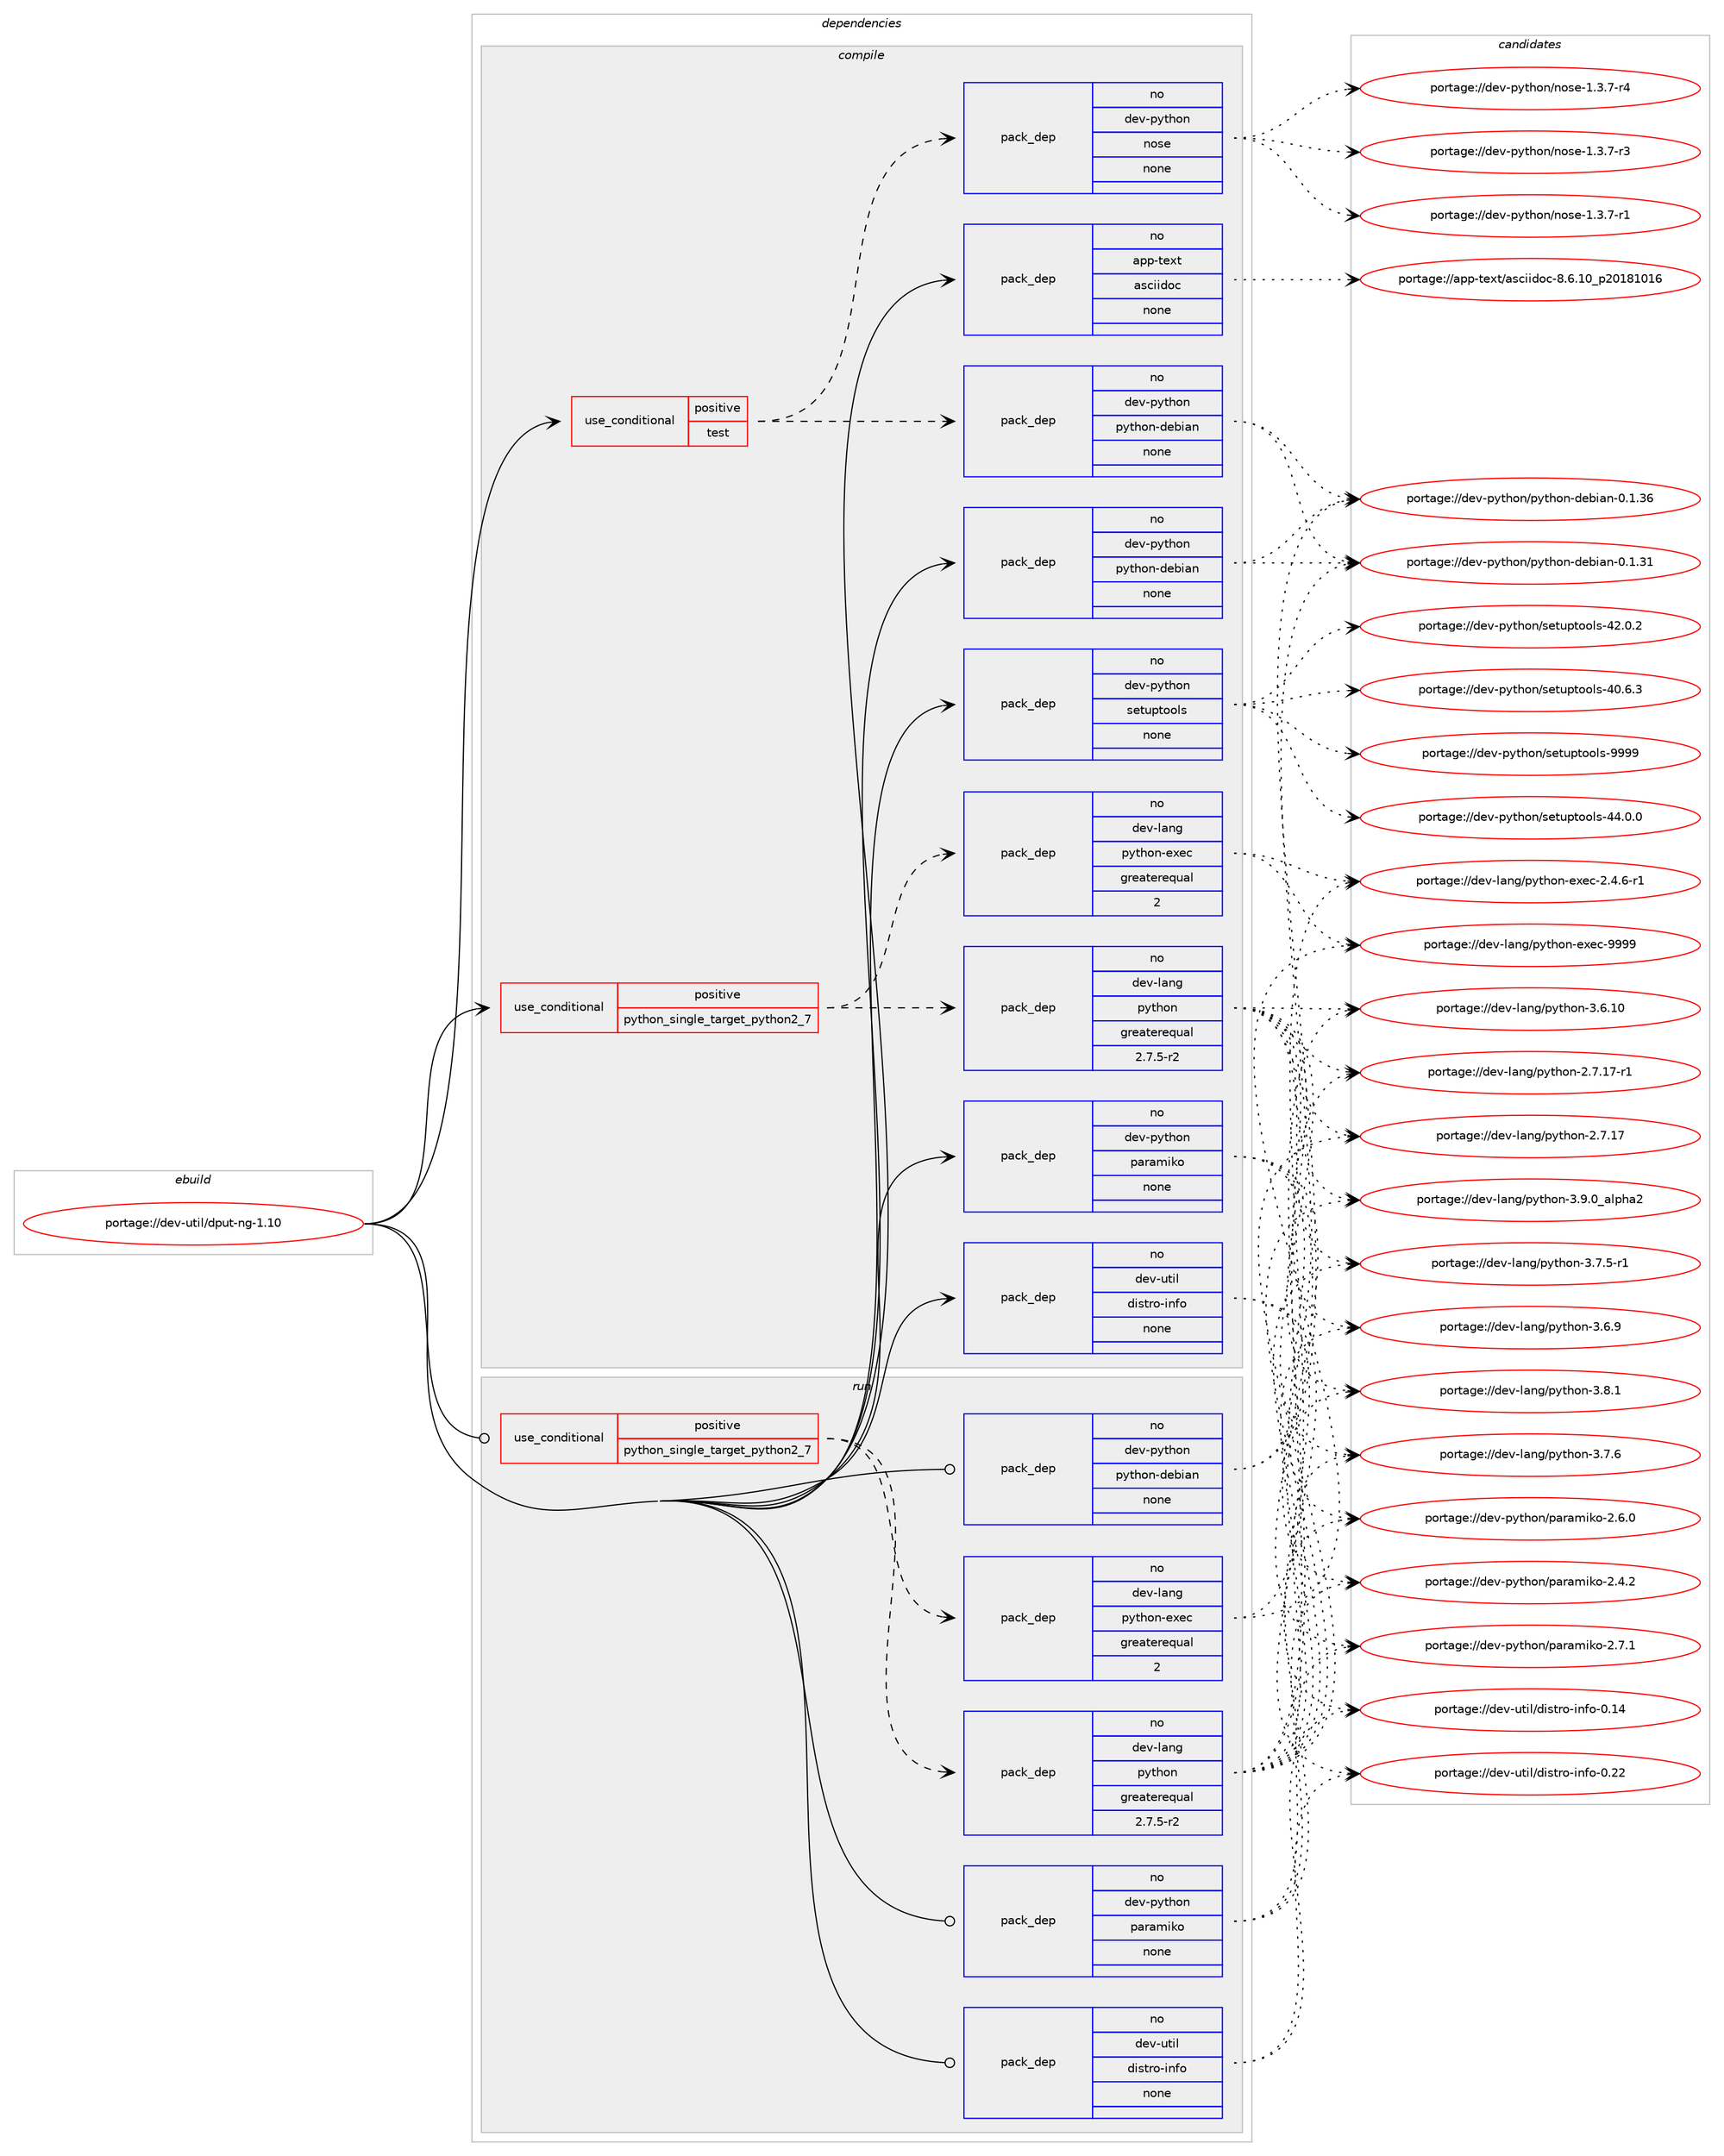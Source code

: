 digraph prolog {

# *************
# Graph options
# *************

newrank=true;
concentrate=true;
compound=true;
graph [rankdir=LR,fontname=Helvetica,fontsize=10,ranksep=1.5];#, ranksep=2.5, nodesep=0.2];
edge  [arrowhead=vee];
node  [fontname=Helvetica,fontsize=10];

# **********
# The ebuild
# **********

subgraph cluster_leftcol {
color=gray;
label=<<i>ebuild</i>>;
id [label="portage://dev-util/dput-ng-1.10", color=red, width=4, href="../dev-util/dput-ng-1.10.svg"];
}

# ****************
# The dependencies
# ****************

subgraph cluster_midcol {
color=gray;
label=<<i>dependencies</i>>;
subgraph cluster_compile {
fillcolor="#eeeeee";
style=filled;
label=<<i>compile</i>>;
subgraph cond62756 {
dependency302763 [label=<<TABLE BORDER="0" CELLBORDER="1" CELLSPACING="0" CELLPADDING="4"><TR><TD ROWSPAN="3" CELLPADDING="10">use_conditional</TD></TR><TR><TD>positive</TD></TR><TR><TD>python_single_target_python2_7</TD></TR></TABLE>>, shape=none, color=red];
subgraph pack235352 {
dependency302764 [label=<<TABLE BORDER="0" CELLBORDER="1" CELLSPACING="0" CELLPADDING="4" WIDTH="220"><TR><TD ROWSPAN="6" CELLPADDING="30">pack_dep</TD></TR><TR><TD WIDTH="110">no</TD></TR><TR><TD>dev-lang</TD></TR><TR><TD>python</TD></TR><TR><TD>greaterequal</TD></TR><TR><TD>2.7.5-r2</TD></TR></TABLE>>, shape=none, color=blue];
}
dependency302763:e -> dependency302764:w [weight=20,style="dashed",arrowhead="vee"];
subgraph pack235353 {
dependency302765 [label=<<TABLE BORDER="0" CELLBORDER="1" CELLSPACING="0" CELLPADDING="4" WIDTH="220"><TR><TD ROWSPAN="6" CELLPADDING="30">pack_dep</TD></TR><TR><TD WIDTH="110">no</TD></TR><TR><TD>dev-lang</TD></TR><TR><TD>python-exec</TD></TR><TR><TD>greaterequal</TD></TR><TR><TD>2</TD></TR></TABLE>>, shape=none, color=blue];
}
dependency302763:e -> dependency302765:w [weight=20,style="dashed",arrowhead="vee"];
}
id:e -> dependency302763:w [weight=20,style="solid",arrowhead="vee"];
subgraph cond62757 {
dependency302766 [label=<<TABLE BORDER="0" CELLBORDER="1" CELLSPACING="0" CELLPADDING="4"><TR><TD ROWSPAN="3" CELLPADDING="10">use_conditional</TD></TR><TR><TD>positive</TD></TR><TR><TD>test</TD></TR></TABLE>>, shape=none, color=red];
subgraph pack235354 {
dependency302767 [label=<<TABLE BORDER="0" CELLBORDER="1" CELLSPACING="0" CELLPADDING="4" WIDTH="220"><TR><TD ROWSPAN="6" CELLPADDING="30">pack_dep</TD></TR><TR><TD WIDTH="110">no</TD></TR><TR><TD>dev-python</TD></TR><TR><TD>nose</TD></TR><TR><TD>none</TD></TR><TR><TD></TD></TR></TABLE>>, shape=none, color=blue];
}
dependency302766:e -> dependency302767:w [weight=20,style="dashed",arrowhead="vee"];
subgraph pack235355 {
dependency302768 [label=<<TABLE BORDER="0" CELLBORDER="1" CELLSPACING="0" CELLPADDING="4" WIDTH="220"><TR><TD ROWSPAN="6" CELLPADDING="30">pack_dep</TD></TR><TR><TD WIDTH="110">no</TD></TR><TR><TD>dev-python</TD></TR><TR><TD>python-debian</TD></TR><TR><TD>none</TD></TR><TR><TD></TD></TR></TABLE>>, shape=none, color=blue];
}
dependency302766:e -> dependency302768:w [weight=20,style="dashed",arrowhead="vee"];
}
id:e -> dependency302766:w [weight=20,style="solid",arrowhead="vee"];
subgraph pack235356 {
dependency302769 [label=<<TABLE BORDER="0" CELLBORDER="1" CELLSPACING="0" CELLPADDING="4" WIDTH="220"><TR><TD ROWSPAN="6" CELLPADDING="30">pack_dep</TD></TR><TR><TD WIDTH="110">no</TD></TR><TR><TD>app-text</TD></TR><TR><TD>asciidoc</TD></TR><TR><TD>none</TD></TR><TR><TD></TD></TR></TABLE>>, shape=none, color=blue];
}
id:e -> dependency302769:w [weight=20,style="solid",arrowhead="vee"];
subgraph pack235357 {
dependency302770 [label=<<TABLE BORDER="0" CELLBORDER="1" CELLSPACING="0" CELLPADDING="4" WIDTH="220"><TR><TD ROWSPAN="6" CELLPADDING="30">pack_dep</TD></TR><TR><TD WIDTH="110">no</TD></TR><TR><TD>dev-python</TD></TR><TR><TD>paramiko</TD></TR><TR><TD>none</TD></TR><TR><TD></TD></TR></TABLE>>, shape=none, color=blue];
}
id:e -> dependency302770:w [weight=20,style="solid",arrowhead="vee"];
subgraph pack235358 {
dependency302771 [label=<<TABLE BORDER="0" CELLBORDER="1" CELLSPACING="0" CELLPADDING="4" WIDTH="220"><TR><TD ROWSPAN="6" CELLPADDING="30">pack_dep</TD></TR><TR><TD WIDTH="110">no</TD></TR><TR><TD>dev-python</TD></TR><TR><TD>python-debian</TD></TR><TR><TD>none</TD></TR><TR><TD></TD></TR></TABLE>>, shape=none, color=blue];
}
id:e -> dependency302771:w [weight=20,style="solid",arrowhead="vee"];
subgraph pack235359 {
dependency302772 [label=<<TABLE BORDER="0" CELLBORDER="1" CELLSPACING="0" CELLPADDING="4" WIDTH="220"><TR><TD ROWSPAN="6" CELLPADDING="30">pack_dep</TD></TR><TR><TD WIDTH="110">no</TD></TR><TR><TD>dev-python</TD></TR><TR><TD>setuptools</TD></TR><TR><TD>none</TD></TR><TR><TD></TD></TR></TABLE>>, shape=none, color=blue];
}
id:e -> dependency302772:w [weight=20,style="solid",arrowhead="vee"];
subgraph pack235360 {
dependency302773 [label=<<TABLE BORDER="0" CELLBORDER="1" CELLSPACING="0" CELLPADDING="4" WIDTH="220"><TR><TD ROWSPAN="6" CELLPADDING="30">pack_dep</TD></TR><TR><TD WIDTH="110">no</TD></TR><TR><TD>dev-util</TD></TR><TR><TD>distro-info</TD></TR><TR><TD>none</TD></TR><TR><TD></TD></TR></TABLE>>, shape=none, color=blue];
}
id:e -> dependency302773:w [weight=20,style="solid",arrowhead="vee"];
}
subgraph cluster_compileandrun {
fillcolor="#eeeeee";
style=filled;
label=<<i>compile and run</i>>;
}
subgraph cluster_run {
fillcolor="#eeeeee";
style=filled;
label=<<i>run</i>>;
subgraph cond62758 {
dependency302774 [label=<<TABLE BORDER="0" CELLBORDER="1" CELLSPACING="0" CELLPADDING="4"><TR><TD ROWSPAN="3" CELLPADDING="10">use_conditional</TD></TR><TR><TD>positive</TD></TR><TR><TD>python_single_target_python2_7</TD></TR></TABLE>>, shape=none, color=red];
subgraph pack235361 {
dependency302775 [label=<<TABLE BORDER="0" CELLBORDER="1" CELLSPACING="0" CELLPADDING="4" WIDTH="220"><TR><TD ROWSPAN="6" CELLPADDING="30">pack_dep</TD></TR><TR><TD WIDTH="110">no</TD></TR><TR><TD>dev-lang</TD></TR><TR><TD>python</TD></TR><TR><TD>greaterequal</TD></TR><TR><TD>2.7.5-r2</TD></TR></TABLE>>, shape=none, color=blue];
}
dependency302774:e -> dependency302775:w [weight=20,style="dashed",arrowhead="vee"];
subgraph pack235362 {
dependency302776 [label=<<TABLE BORDER="0" CELLBORDER="1" CELLSPACING="0" CELLPADDING="4" WIDTH="220"><TR><TD ROWSPAN="6" CELLPADDING="30">pack_dep</TD></TR><TR><TD WIDTH="110">no</TD></TR><TR><TD>dev-lang</TD></TR><TR><TD>python-exec</TD></TR><TR><TD>greaterequal</TD></TR><TR><TD>2</TD></TR></TABLE>>, shape=none, color=blue];
}
dependency302774:e -> dependency302776:w [weight=20,style="dashed",arrowhead="vee"];
}
id:e -> dependency302774:w [weight=20,style="solid",arrowhead="odot"];
subgraph pack235363 {
dependency302777 [label=<<TABLE BORDER="0" CELLBORDER="1" CELLSPACING="0" CELLPADDING="4" WIDTH="220"><TR><TD ROWSPAN="6" CELLPADDING="30">pack_dep</TD></TR><TR><TD WIDTH="110">no</TD></TR><TR><TD>dev-python</TD></TR><TR><TD>paramiko</TD></TR><TR><TD>none</TD></TR><TR><TD></TD></TR></TABLE>>, shape=none, color=blue];
}
id:e -> dependency302777:w [weight=20,style="solid",arrowhead="odot"];
subgraph pack235364 {
dependency302778 [label=<<TABLE BORDER="0" CELLBORDER="1" CELLSPACING="0" CELLPADDING="4" WIDTH="220"><TR><TD ROWSPAN="6" CELLPADDING="30">pack_dep</TD></TR><TR><TD WIDTH="110">no</TD></TR><TR><TD>dev-python</TD></TR><TR><TD>python-debian</TD></TR><TR><TD>none</TD></TR><TR><TD></TD></TR></TABLE>>, shape=none, color=blue];
}
id:e -> dependency302778:w [weight=20,style="solid",arrowhead="odot"];
subgraph pack235365 {
dependency302779 [label=<<TABLE BORDER="0" CELLBORDER="1" CELLSPACING="0" CELLPADDING="4" WIDTH="220"><TR><TD ROWSPAN="6" CELLPADDING="30">pack_dep</TD></TR><TR><TD WIDTH="110">no</TD></TR><TR><TD>dev-util</TD></TR><TR><TD>distro-info</TD></TR><TR><TD>none</TD></TR><TR><TD></TD></TR></TABLE>>, shape=none, color=blue];
}
id:e -> dependency302779:w [weight=20,style="solid",arrowhead="odot"];
}
}

# **************
# The candidates
# **************

subgraph cluster_choices {
rank=same;
color=gray;
label=<<i>candidates</i>>;

subgraph choice235352 {
color=black;
nodesep=1;
choice10010111845108971101034711212111610411111045514657464895971081121049750 [label="portage://dev-lang/python-3.9.0_alpha2", color=red, width=4,href="../dev-lang/python-3.9.0_alpha2.svg"];
choice100101118451089711010347112121116104111110455146564649 [label="portage://dev-lang/python-3.8.1", color=red, width=4,href="../dev-lang/python-3.8.1.svg"];
choice100101118451089711010347112121116104111110455146554654 [label="portage://dev-lang/python-3.7.6", color=red, width=4,href="../dev-lang/python-3.7.6.svg"];
choice1001011184510897110103471121211161041111104551465546534511449 [label="portage://dev-lang/python-3.7.5-r1", color=red, width=4,href="../dev-lang/python-3.7.5-r1.svg"];
choice100101118451089711010347112121116104111110455146544657 [label="portage://dev-lang/python-3.6.9", color=red, width=4,href="../dev-lang/python-3.6.9.svg"];
choice10010111845108971101034711212111610411111045514654464948 [label="portage://dev-lang/python-3.6.10", color=red, width=4,href="../dev-lang/python-3.6.10.svg"];
choice100101118451089711010347112121116104111110455046554649554511449 [label="portage://dev-lang/python-2.7.17-r1", color=red, width=4,href="../dev-lang/python-2.7.17-r1.svg"];
choice10010111845108971101034711212111610411111045504655464955 [label="portage://dev-lang/python-2.7.17", color=red, width=4,href="../dev-lang/python-2.7.17.svg"];
dependency302764:e -> choice10010111845108971101034711212111610411111045514657464895971081121049750:w [style=dotted,weight="100"];
dependency302764:e -> choice100101118451089711010347112121116104111110455146564649:w [style=dotted,weight="100"];
dependency302764:e -> choice100101118451089711010347112121116104111110455146554654:w [style=dotted,weight="100"];
dependency302764:e -> choice1001011184510897110103471121211161041111104551465546534511449:w [style=dotted,weight="100"];
dependency302764:e -> choice100101118451089711010347112121116104111110455146544657:w [style=dotted,weight="100"];
dependency302764:e -> choice10010111845108971101034711212111610411111045514654464948:w [style=dotted,weight="100"];
dependency302764:e -> choice100101118451089711010347112121116104111110455046554649554511449:w [style=dotted,weight="100"];
dependency302764:e -> choice10010111845108971101034711212111610411111045504655464955:w [style=dotted,weight="100"];
}
subgraph choice235353 {
color=black;
nodesep=1;
choice10010111845108971101034711212111610411111045101120101994557575757 [label="portage://dev-lang/python-exec-9999", color=red, width=4,href="../dev-lang/python-exec-9999.svg"];
choice10010111845108971101034711212111610411111045101120101994550465246544511449 [label="portage://dev-lang/python-exec-2.4.6-r1", color=red, width=4,href="../dev-lang/python-exec-2.4.6-r1.svg"];
dependency302765:e -> choice10010111845108971101034711212111610411111045101120101994557575757:w [style=dotted,weight="100"];
dependency302765:e -> choice10010111845108971101034711212111610411111045101120101994550465246544511449:w [style=dotted,weight="100"];
}
subgraph choice235354 {
color=black;
nodesep=1;
choice10010111845112121116104111110471101111151014549465146554511452 [label="portage://dev-python/nose-1.3.7-r4", color=red, width=4,href="../dev-python/nose-1.3.7-r4.svg"];
choice10010111845112121116104111110471101111151014549465146554511451 [label="portage://dev-python/nose-1.3.7-r3", color=red, width=4,href="../dev-python/nose-1.3.7-r3.svg"];
choice10010111845112121116104111110471101111151014549465146554511449 [label="portage://dev-python/nose-1.3.7-r1", color=red, width=4,href="../dev-python/nose-1.3.7-r1.svg"];
dependency302767:e -> choice10010111845112121116104111110471101111151014549465146554511452:w [style=dotted,weight="100"];
dependency302767:e -> choice10010111845112121116104111110471101111151014549465146554511451:w [style=dotted,weight="100"];
dependency302767:e -> choice10010111845112121116104111110471101111151014549465146554511449:w [style=dotted,weight="100"];
}
subgraph choice235355 {
color=black;
nodesep=1;
choice100101118451121211161041111104711212111610411111045100101981059711045484649465154 [label="portage://dev-python/python-debian-0.1.36", color=red, width=4,href="../dev-python/python-debian-0.1.36.svg"];
choice100101118451121211161041111104711212111610411111045100101981059711045484649465149 [label="portage://dev-python/python-debian-0.1.31", color=red, width=4,href="../dev-python/python-debian-0.1.31.svg"];
dependency302768:e -> choice100101118451121211161041111104711212111610411111045100101981059711045484649465154:w [style=dotted,weight="100"];
dependency302768:e -> choice100101118451121211161041111104711212111610411111045100101981059711045484649465149:w [style=dotted,weight="100"];
}
subgraph choice235356 {
color=black;
nodesep=1;
choice97112112451161011201164797115991051051001119945564654464948951125048495649484954 [label="portage://app-text/asciidoc-8.6.10_p20181016", color=red, width=4,href="../app-text/asciidoc-8.6.10_p20181016.svg"];
dependency302769:e -> choice97112112451161011201164797115991051051001119945564654464948951125048495649484954:w [style=dotted,weight="100"];
}
subgraph choice235357 {
color=black;
nodesep=1;
choice10010111845112121116104111110471129711497109105107111455046554649 [label="portage://dev-python/paramiko-2.7.1", color=red, width=4,href="../dev-python/paramiko-2.7.1.svg"];
choice10010111845112121116104111110471129711497109105107111455046544648 [label="portage://dev-python/paramiko-2.6.0", color=red, width=4,href="../dev-python/paramiko-2.6.0.svg"];
choice10010111845112121116104111110471129711497109105107111455046524650 [label="portage://dev-python/paramiko-2.4.2", color=red, width=4,href="../dev-python/paramiko-2.4.2.svg"];
dependency302770:e -> choice10010111845112121116104111110471129711497109105107111455046554649:w [style=dotted,weight="100"];
dependency302770:e -> choice10010111845112121116104111110471129711497109105107111455046544648:w [style=dotted,weight="100"];
dependency302770:e -> choice10010111845112121116104111110471129711497109105107111455046524650:w [style=dotted,weight="100"];
}
subgraph choice235358 {
color=black;
nodesep=1;
choice100101118451121211161041111104711212111610411111045100101981059711045484649465154 [label="portage://dev-python/python-debian-0.1.36", color=red, width=4,href="../dev-python/python-debian-0.1.36.svg"];
choice100101118451121211161041111104711212111610411111045100101981059711045484649465149 [label="portage://dev-python/python-debian-0.1.31", color=red, width=4,href="../dev-python/python-debian-0.1.31.svg"];
dependency302771:e -> choice100101118451121211161041111104711212111610411111045100101981059711045484649465154:w [style=dotted,weight="100"];
dependency302771:e -> choice100101118451121211161041111104711212111610411111045100101981059711045484649465149:w [style=dotted,weight="100"];
}
subgraph choice235359 {
color=black;
nodesep=1;
choice10010111845112121116104111110471151011161171121161111111081154557575757 [label="portage://dev-python/setuptools-9999", color=red, width=4,href="../dev-python/setuptools-9999.svg"];
choice100101118451121211161041111104711510111611711211611111110811545525246484648 [label="portage://dev-python/setuptools-44.0.0", color=red, width=4,href="../dev-python/setuptools-44.0.0.svg"];
choice100101118451121211161041111104711510111611711211611111110811545525046484650 [label="portage://dev-python/setuptools-42.0.2", color=red, width=4,href="../dev-python/setuptools-42.0.2.svg"];
choice100101118451121211161041111104711510111611711211611111110811545524846544651 [label="portage://dev-python/setuptools-40.6.3", color=red, width=4,href="../dev-python/setuptools-40.6.3.svg"];
dependency302772:e -> choice10010111845112121116104111110471151011161171121161111111081154557575757:w [style=dotted,weight="100"];
dependency302772:e -> choice100101118451121211161041111104711510111611711211611111110811545525246484648:w [style=dotted,weight="100"];
dependency302772:e -> choice100101118451121211161041111104711510111611711211611111110811545525046484650:w [style=dotted,weight="100"];
dependency302772:e -> choice100101118451121211161041111104711510111611711211611111110811545524846544651:w [style=dotted,weight="100"];
}
subgraph choice235360 {
color=black;
nodesep=1;
choice1001011184511711610510847100105115116114111451051101021114548465050 [label="portage://dev-util/distro-info-0.22", color=red, width=4,href="../dev-util/distro-info-0.22.svg"];
choice1001011184511711610510847100105115116114111451051101021114548464952 [label="portage://dev-util/distro-info-0.14", color=red, width=4,href="../dev-util/distro-info-0.14.svg"];
dependency302773:e -> choice1001011184511711610510847100105115116114111451051101021114548465050:w [style=dotted,weight="100"];
dependency302773:e -> choice1001011184511711610510847100105115116114111451051101021114548464952:w [style=dotted,weight="100"];
}
subgraph choice235361 {
color=black;
nodesep=1;
choice10010111845108971101034711212111610411111045514657464895971081121049750 [label="portage://dev-lang/python-3.9.0_alpha2", color=red, width=4,href="../dev-lang/python-3.9.0_alpha2.svg"];
choice100101118451089711010347112121116104111110455146564649 [label="portage://dev-lang/python-3.8.1", color=red, width=4,href="../dev-lang/python-3.8.1.svg"];
choice100101118451089711010347112121116104111110455146554654 [label="portage://dev-lang/python-3.7.6", color=red, width=4,href="../dev-lang/python-3.7.6.svg"];
choice1001011184510897110103471121211161041111104551465546534511449 [label="portage://dev-lang/python-3.7.5-r1", color=red, width=4,href="../dev-lang/python-3.7.5-r1.svg"];
choice100101118451089711010347112121116104111110455146544657 [label="portage://dev-lang/python-3.6.9", color=red, width=4,href="../dev-lang/python-3.6.9.svg"];
choice10010111845108971101034711212111610411111045514654464948 [label="portage://dev-lang/python-3.6.10", color=red, width=4,href="../dev-lang/python-3.6.10.svg"];
choice100101118451089711010347112121116104111110455046554649554511449 [label="portage://dev-lang/python-2.7.17-r1", color=red, width=4,href="../dev-lang/python-2.7.17-r1.svg"];
choice10010111845108971101034711212111610411111045504655464955 [label="portage://dev-lang/python-2.7.17", color=red, width=4,href="../dev-lang/python-2.7.17.svg"];
dependency302775:e -> choice10010111845108971101034711212111610411111045514657464895971081121049750:w [style=dotted,weight="100"];
dependency302775:e -> choice100101118451089711010347112121116104111110455146564649:w [style=dotted,weight="100"];
dependency302775:e -> choice100101118451089711010347112121116104111110455146554654:w [style=dotted,weight="100"];
dependency302775:e -> choice1001011184510897110103471121211161041111104551465546534511449:w [style=dotted,weight="100"];
dependency302775:e -> choice100101118451089711010347112121116104111110455146544657:w [style=dotted,weight="100"];
dependency302775:e -> choice10010111845108971101034711212111610411111045514654464948:w [style=dotted,weight="100"];
dependency302775:e -> choice100101118451089711010347112121116104111110455046554649554511449:w [style=dotted,weight="100"];
dependency302775:e -> choice10010111845108971101034711212111610411111045504655464955:w [style=dotted,weight="100"];
}
subgraph choice235362 {
color=black;
nodesep=1;
choice10010111845108971101034711212111610411111045101120101994557575757 [label="portage://dev-lang/python-exec-9999", color=red, width=4,href="../dev-lang/python-exec-9999.svg"];
choice10010111845108971101034711212111610411111045101120101994550465246544511449 [label="portage://dev-lang/python-exec-2.4.6-r1", color=red, width=4,href="../dev-lang/python-exec-2.4.6-r1.svg"];
dependency302776:e -> choice10010111845108971101034711212111610411111045101120101994557575757:w [style=dotted,weight="100"];
dependency302776:e -> choice10010111845108971101034711212111610411111045101120101994550465246544511449:w [style=dotted,weight="100"];
}
subgraph choice235363 {
color=black;
nodesep=1;
choice10010111845112121116104111110471129711497109105107111455046554649 [label="portage://dev-python/paramiko-2.7.1", color=red, width=4,href="../dev-python/paramiko-2.7.1.svg"];
choice10010111845112121116104111110471129711497109105107111455046544648 [label="portage://dev-python/paramiko-2.6.0", color=red, width=4,href="../dev-python/paramiko-2.6.0.svg"];
choice10010111845112121116104111110471129711497109105107111455046524650 [label="portage://dev-python/paramiko-2.4.2", color=red, width=4,href="../dev-python/paramiko-2.4.2.svg"];
dependency302777:e -> choice10010111845112121116104111110471129711497109105107111455046554649:w [style=dotted,weight="100"];
dependency302777:e -> choice10010111845112121116104111110471129711497109105107111455046544648:w [style=dotted,weight="100"];
dependency302777:e -> choice10010111845112121116104111110471129711497109105107111455046524650:w [style=dotted,weight="100"];
}
subgraph choice235364 {
color=black;
nodesep=1;
choice100101118451121211161041111104711212111610411111045100101981059711045484649465154 [label="portage://dev-python/python-debian-0.1.36", color=red, width=4,href="../dev-python/python-debian-0.1.36.svg"];
choice100101118451121211161041111104711212111610411111045100101981059711045484649465149 [label="portage://dev-python/python-debian-0.1.31", color=red, width=4,href="../dev-python/python-debian-0.1.31.svg"];
dependency302778:e -> choice100101118451121211161041111104711212111610411111045100101981059711045484649465154:w [style=dotted,weight="100"];
dependency302778:e -> choice100101118451121211161041111104711212111610411111045100101981059711045484649465149:w [style=dotted,weight="100"];
}
subgraph choice235365 {
color=black;
nodesep=1;
choice1001011184511711610510847100105115116114111451051101021114548465050 [label="portage://dev-util/distro-info-0.22", color=red, width=4,href="../dev-util/distro-info-0.22.svg"];
choice1001011184511711610510847100105115116114111451051101021114548464952 [label="portage://dev-util/distro-info-0.14", color=red, width=4,href="../dev-util/distro-info-0.14.svg"];
dependency302779:e -> choice1001011184511711610510847100105115116114111451051101021114548465050:w [style=dotted,weight="100"];
dependency302779:e -> choice1001011184511711610510847100105115116114111451051101021114548464952:w [style=dotted,weight="100"];
}
}

}
